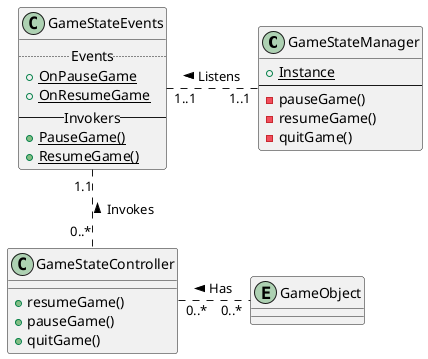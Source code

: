 @startuml gamestatesystem

class GameStateManager {
    {static} +Instance
    --
    -pauseGame()
    -resumeGame()
    -quitGame()
}

class GameStateEvents {
    ..Events..
    {static} +OnPauseGame
    {static} +OnResumeGame
    --Invokers--
    {static} +PauseGame()
    {static} +ResumeGame()
}

class GameStateController {
    +resumeGame()
    +pauseGame()
    +quitGame()
}

entity GameObject

GameStateManager    "1..1"   .left.   "1..1"   GameStateEvents   : "Listens >"
GameStateController "0..*"   .up.     "1.1"    GameStateEvents   : "Invokes >"
GameStateController "0..*"   .right   "0..*"   GameObject        : "Has <"

@enduml